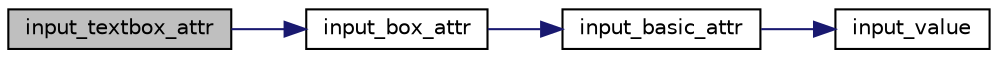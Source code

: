 digraph "input_textbox_attr"
{
 // INTERACTIVE_SVG=YES
 // LATEX_PDF_SIZE
  bgcolor="transparent";
  edge [fontname="Helvetica",fontsize="10",labelfontname="Helvetica",labelfontsize="10"];
  node [fontname="Helvetica",fontsize="10",shape=record];
  rankdir="LR";
  Node1 [label="input_textbox_attr",height=0.2,width=0.4,color="black", fillcolor="grey75", style="filled", fontcolor="black",tooltip=" "];
  Node1 -> Node2 [color="midnightblue",fontsize="10",style="solid",fontname="Helvetica"];
  Node2 [label="input_box_attr",height=0.2,width=0.4,color="black",URL="$dc/d60/test__smartfb_8c.html#ac54d66e4f64809b00ddd0536f8e02906",tooltip=" "];
  Node2 -> Node3 [color="midnightblue",fontsize="10",style="solid",fontname="Helvetica"];
  Node3 [label="input_basic_attr",height=0.2,width=0.4,color="black",URL="$dc/d60/test__smartfb_8c.html#a4d5b97c61968512ae7cbad3c5dfa954e",tooltip=" "];
  Node3 -> Node4 [color="midnightblue",fontsize="10",style="solid",fontname="Helvetica"];
  Node4 [label="input_value",height=0.2,width=0.4,color="black",URL="$dc/d60/test__smartfb_8c.html#a50d6e69d1a5a97b463121bb35ca8b5c5",tooltip=" "];
}
